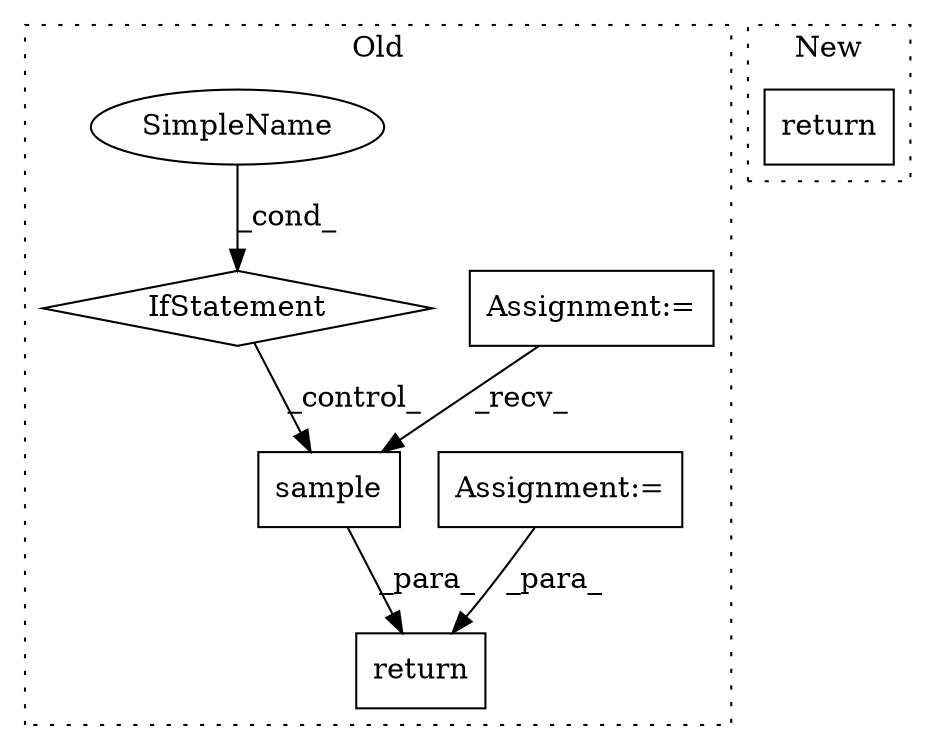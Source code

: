 digraph G {
subgraph cluster0 {
1 [label="sample" a="32" s="3306,3328" l="7,1" shape="box"];
3 [label="return" a="41" s="3511" l="7" shape="box"];
4 [label="Assignment:=" a="7" s="3219" l="4" shape="box"];
5 [label="IfStatement" a="25" s="3387" l="47" shape="diamond"];
6 [label="Assignment:=" a="7" s="3387" l="47" shape="box"];
7 [label="SimpleName" a="42" s="3429" l="5" shape="ellipse"];
label = "Old";
style="dotted";
}
subgraph cluster1 {
2 [label="return" a="41" s="7247" l="7" shape="box"];
label = "New";
style="dotted";
}
1 -> 3 [label="_para_"];
4 -> 3 [label="_para_"];
5 -> 1 [label="_control_"];
6 -> 1 [label="_recv_"];
7 -> 5 [label="_cond_"];
}